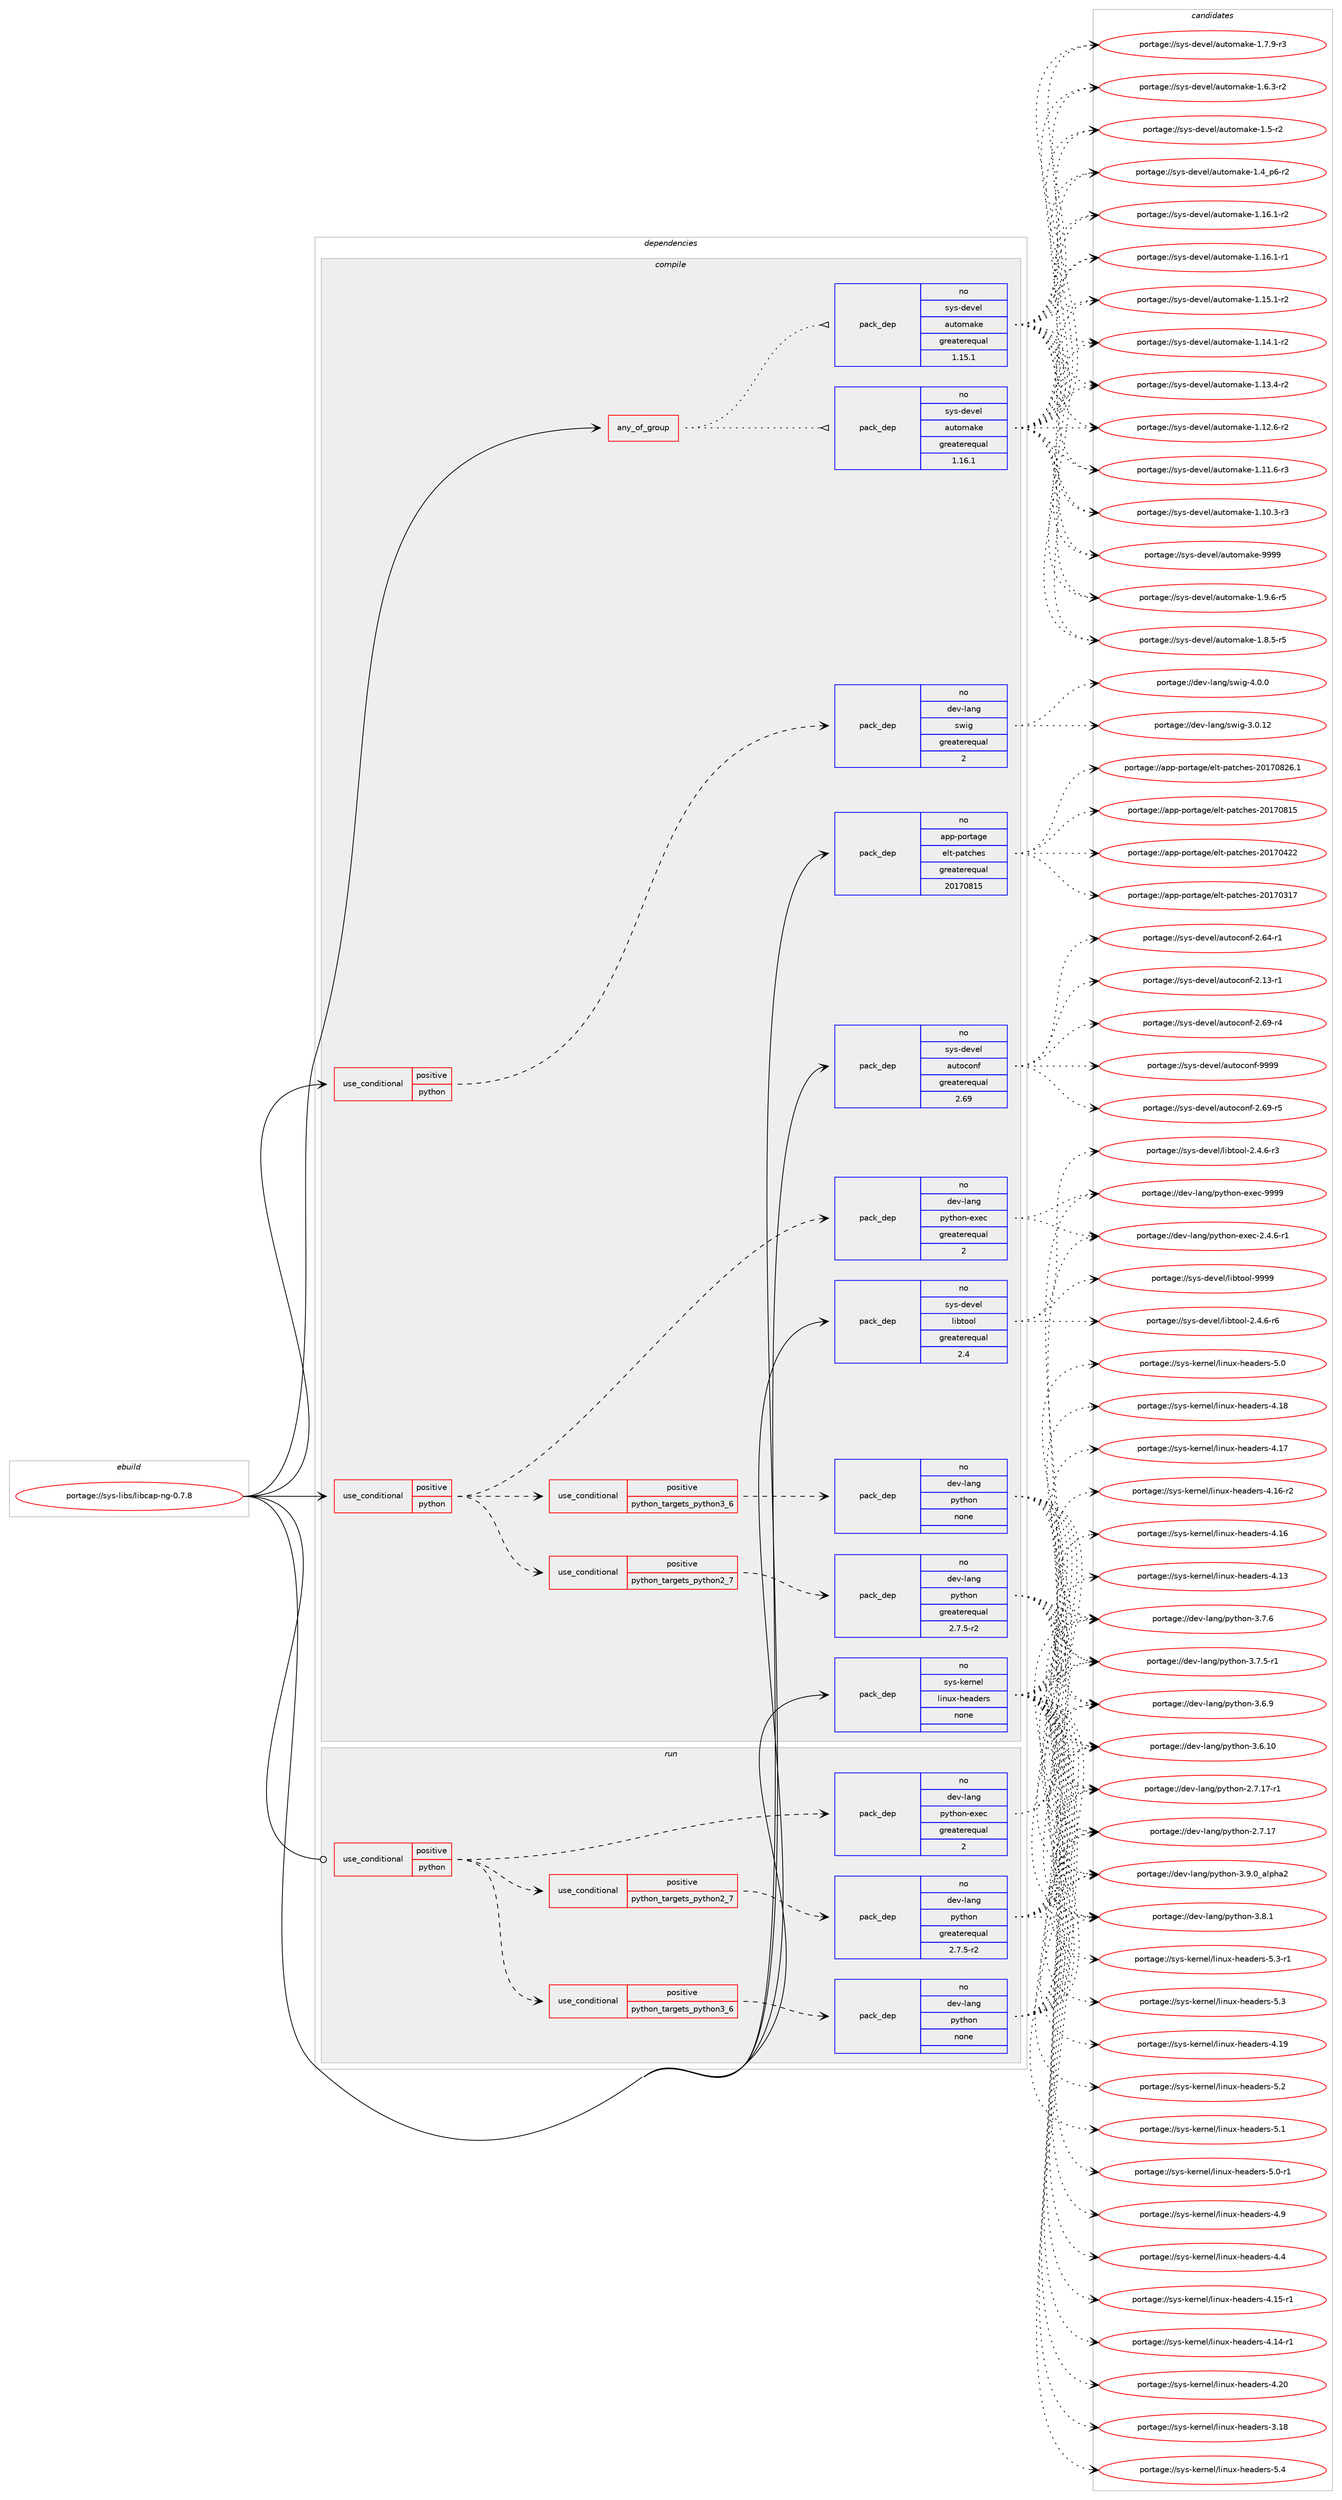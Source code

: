 digraph prolog {

# *************
# Graph options
# *************

newrank=true;
concentrate=true;
compound=true;
graph [rankdir=LR,fontname=Helvetica,fontsize=10,ranksep=1.5];#, ranksep=2.5, nodesep=0.2];
edge  [arrowhead=vee];
node  [fontname=Helvetica,fontsize=10];

# **********
# The ebuild
# **********

subgraph cluster_leftcol {
color=gray;
rank=same;
label=<<i>ebuild</i>>;
id [label="portage://sys-libs/libcap-ng-0.7.8", color=red, width=4, href="../sys-libs/libcap-ng-0.7.8.svg"];
}

# ****************
# The dependencies
# ****************

subgraph cluster_midcol {
color=gray;
label=<<i>dependencies</i>>;
subgraph cluster_compile {
fillcolor="#eeeeee";
style=filled;
label=<<i>compile</i>>;
subgraph any1083 {
dependency43710 [label=<<TABLE BORDER="0" CELLBORDER="1" CELLSPACING="0" CELLPADDING="4"><TR><TD CELLPADDING="10">any_of_group</TD></TR></TABLE>>, shape=none, color=red];subgraph pack34578 {
dependency43711 [label=<<TABLE BORDER="0" CELLBORDER="1" CELLSPACING="0" CELLPADDING="4" WIDTH="220"><TR><TD ROWSPAN="6" CELLPADDING="30">pack_dep</TD></TR><TR><TD WIDTH="110">no</TD></TR><TR><TD>sys-devel</TD></TR><TR><TD>automake</TD></TR><TR><TD>greaterequal</TD></TR><TR><TD>1.16.1</TD></TR></TABLE>>, shape=none, color=blue];
}
dependency43710:e -> dependency43711:w [weight=20,style="dotted",arrowhead="oinv"];
subgraph pack34579 {
dependency43712 [label=<<TABLE BORDER="0" CELLBORDER="1" CELLSPACING="0" CELLPADDING="4" WIDTH="220"><TR><TD ROWSPAN="6" CELLPADDING="30">pack_dep</TD></TR><TR><TD WIDTH="110">no</TD></TR><TR><TD>sys-devel</TD></TR><TR><TD>automake</TD></TR><TR><TD>greaterequal</TD></TR><TR><TD>1.15.1</TD></TR></TABLE>>, shape=none, color=blue];
}
dependency43710:e -> dependency43712:w [weight=20,style="dotted",arrowhead="oinv"];
}
id:e -> dependency43710:w [weight=20,style="solid",arrowhead="vee"];
subgraph cond7994 {
dependency43713 [label=<<TABLE BORDER="0" CELLBORDER="1" CELLSPACING="0" CELLPADDING="4"><TR><TD ROWSPAN="3" CELLPADDING="10">use_conditional</TD></TR><TR><TD>positive</TD></TR><TR><TD>python</TD></TR></TABLE>>, shape=none, color=red];
subgraph cond7995 {
dependency43714 [label=<<TABLE BORDER="0" CELLBORDER="1" CELLSPACING="0" CELLPADDING="4"><TR><TD ROWSPAN="3" CELLPADDING="10">use_conditional</TD></TR><TR><TD>positive</TD></TR><TR><TD>python_targets_python2_7</TD></TR></TABLE>>, shape=none, color=red];
subgraph pack34580 {
dependency43715 [label=<<TABLE BORDER="0" CELLBORDER="1" CELLSPACING="0" CELLPADDING="4" WIDTH="220"><TR><TD ROWSPAN="6" CELLPADDING="30">pack_dep</TD></TR><TR><TD WIDTH="110">no</TD></TR><TR><TD>dev-lang</TD></TR><TR><TD>python</TD></TR><TR><TD>greaterequal</TD></TR><TR><TD>2.7.5-r2</TD></TR></TABLE>>, shape=none, color=blue];
}
dependency43714:e -> dependency43715:w [weight=20,style="dashed",arrowhead="vee"];
}
dependency43713:e -> dependency43714:w [weight=20,style="dashed",arrowhead="vee"];
subgraph cond7996 {
dependency43716 [label=<<TABLE BORDER="0" CELLBORDER="1" CELLSPACING="0" CELLPADDING="4"><TR><TD ROWSPAN="3" CELLPADDING="10">use_conditional</TD></TR><TR><TD>positive</TD></TR><TR><TD>python_targets_python3_6</TD></TR></TABLE>>, shape=none, color=red];
subgraph pack34581 {
dependency43717 [label=<<TABLE BORDER="0" CELLBORDER="1" CELLSPACING="0" CELLPADDING="4" WIDTH="220"><TR><TD ROWSPAN="6" CELLPADDING="30">pack_dep</TD></TR><TR><TD WIDTH="110">no</TD></TR><TR><TD>dev-lang</TD></TR><TR><TD>python</TD></TR><TR><TD>none</TD></TR><TR><TD></TD></TR></TABLE>>, shape=none, color=blue];
}
dependency43716:e -> dependency43717:w [weight=20,style="dashed",arrowhead="vee"];
}
dependency43713:e -> dependency43716:w [weight=20,style="dashed",arrowhead="vee"];
subgraph pack34582 {
dependency43718 [label=<<TABLE BORDER="0" CELLBORDER="1" CELLSPACING="0" CELLPADDING="4" WIDTH="220"><TR><TD ROWSPAN="6" CELLPADDING="30">pack_dep</TD></TR><TR><TD WIDTH="110">no</TD></TR><TR><TD>dev-lang</TD></TR><TR><TD>python-exec</TD></TR><TR><TD>greaterequal</TD></TR><TR><TD>2</TD></TR></TABLE>>, shape=none, color=blue];
}
dependency43713:e -> dependency43718:w [weight=20,style="dashed",arrowhead="vee"];
}
id:e -> dependency43713:w [weight=20,style="solid",arrowhead="vee"];
subgraph cond7997 {
dependency43719 [label=<<TABLE BORDER="0" CELLBORDER="1" CELLSPACING="0" CELLPADDING="4"><TR><TD ROWSPAN="3" CELLPADDING="10">use_conditional</TD></TR><TR><TD>positive</TD></TR><TR><TD>python</TD></TR></TABLE>>, shape=none, color=red];
subgraph pack34583 {
dependency43720 [label=<<TABLE BORDER="0" CELLBORDER="1" CELLSPACING="0" CELLPADDING="4" WIDTH="220"><TR><TD ROWSPAN="6" CELLPADDING="30">pack_dep</TD></TR><TR><TD WIDTH="110">no</TD></TR><TR><TD>dev-lang</TD></TR><TR><TD>swig</TD></TR><TR><TD>greaterequal</TD></TR><TR><TD>2</TD></TR></TABLE>>, shape=none, color=blue];
}
dependency43719:e -> dependency43720:w [weight=20,style="dashed",arrowhead="vee"];
}
id:e -> dependency43719:w [weight=20,style="solid",arrowhead="vee"];
subgraph pack34584 {
dependency43721 [label=<<TABLE BORDER="0" CELLBORDER="1" CELLSPACING="0" CELLPADDING="4" WIDTH="220"><TR><TD ROWSPAN="6" CELLPADDING="30">pack_dep</TD></TR><TR><TD WIDTH="110">no</TD></TR><TR><TD>app-portage</TD></TR><TR><TD>elt-patches</TD></TR><TR><TD>greaterequal</TD></TR><TR><TD>20170815</TD></TR></TABLE>>, shape=none, color=blue];
}
id:e -> dependency43721:w [weight=20,style="solid",arrowhead="vee"];
subgraph pack34585 {
dependency43722 [label=<<TABLE BORDER="0" CELLBORDER="1" CELLSPACING="0" CELLPADDING="4" WIDTH="220"><TR><TD ROWSPAN="6" CELLPADDING="30">pack_dep</TD></TR><TR><TD WIDTH="110">no</TD></TR><TR><TD>sys-devel</TD></TR><TR><TD>autoconf</TD></TR><TR><TD>greaterequal</TD></TR><TR><TD>2.69</TD></TR></TABLE>>, shape=none, color=blue];
}
id:e -> dependency43722:w [weight=20,style="solid",arrowhead="vee"];
subgraph pack34586 {
dependency43723 [label=<<TABLE BORDER="0" CELLBORDER="1" CELLSPACING="0" CELLPADDING="4" WIDTH="220"><TR><TD ROWSPAN="6" CELLPADDING="30">pack_dep</TD></TR><TR><TD WIDTH="110">no</TD></TR><TR><TD>sys-devel</TD></TR><TR><TD>libtool</TD></TR><TR><TD>greaterequal</TD></TR><TR><TD>2.4</TD></TR></TABLE>>, shape=none, color=blue];
}
id:e -> dependency43723:w [weight=20,style="solid",arrowhead="vee"];
subgraph pack34587 {
dependency43724 [label=<<TABLE BORDER="0" CELLBORDER="1" CELLSPACING="0" CELLPADDING="4" WIDTH="220"><TR><TD ROWSPAN="6" CELLPADDING="30">pack_dep</TD></TR><TR><TD WIDTH="110">no</TD></TR><TR><TD>sys-kernel</TD></TR><TR><TD>linux-headers</TD></TR><TR><TD>none</TD></TR><TR><TD></TD></TR></TABLE>>, shape=none, color=blue];
}
id:e -> dependency43724:w [weight=20,style="solid",arrowhead="vee"];
}
subgraph cluster_compileandrun {
fillcolor="#eeeeee";
style=filled;
label=<<i>compile and run</i>>;
}
subgraph cluster_run {
fillcolor="#eeeeee";
style=filled;
label=<<i>run</i>>;
subgraph cond7998 {
dependency43725 [label=<<TABLE BORDER="0" CELLBORDER="1" CELLSPACING="0" CELLPADDING="4"><TR><TD ROWSPAN="3" CELLPADDING="10">use_conditional</TD></TR><TR><TD>positive</TD></TR><TR><TD>python</TD></TR></TABLE>>, shape=none, color=red];
subgraph cond7999 {
dependency43726 [label=<<TABLE BORDER="0" CELLBORDER="1" CELLSPACING="0" CELLPADDING="4"><TR><TD ROWSPAN="3" CELLPADDING="10">use_conditional</TD></TR><TR><TD>positive</TD></TR><TR><TD>python_targets_python2_7</TD></TR></TABLE>>, shape=none, color=red];
subgraph pack34588 {
dependency43727 [label=<<TABLE BORDER="0" CELLBORDER="1" CELLSPACING="0" CELLPADDING="4" WIDTH="220"><TR><TD ROWSPAN="6" CELLPADDING="30">pack_dep</TD></TR><TR><TD WIDTH="110">no</TD></TR><TR><TD>dev-lang</TD></TR><TR><TD>python</TD></TR><TR><TD>greaterequal</TD></TR><TR><TD>2.7.5-r2</TD></TR></TABLE>>, shape=none, color=blue];
}
dependency43726:e -> dependency43727:w [weight=20,style="dashed",arrowhead="vee"];
}
dependency43725:e -> dependency43726:w [weight=20,style="dashed",arrowhead="vee"];
subgraph cond8000 {
dependency43728 [label=<<TABLE BORDER="0" CELLBORDER="1" CELLSPACING="0" CELLPADDING="4"><TR><TD ROWSPAN="3" CELLPADDING="10">use_conditional</TD></TR><TR><TD>positive</TD></TR><TR><TD>python_targets_python3_6</TD></TR></TABLE>>, shape=none, color=red];
subgraph pack34589 {
dependency43729 [label=<<TABLE BORDER="0" CELLBORDER="1" CELLSPACING="0" CELLPADDING="4" WIDTH="220"><TR><TD ROWSPAN="6" CELLPADDING="30">pack_dep</TD></TR><TR><TD WIDTH="110">no</TD></TR><TR><TD>dev-lang</TD></TR><TR><TD>python</TD></TR><TR><TD>none</TD></TR><TR><TD></TD></TR></TABLE>>, shape=none, color=blue];
}
dependency43728:e -> dependency43729:w [weight=20,style="dashed",arrowhead="vee"];
}
dependency43725:e -> dependency43728:w [weight=20,style="dashed",arrowhead="vee"];
subgraph pack34590 {
dependency43730 [label=<<TABLE BORDER="0" CELLBORDER="1" CELLSPACING="0" CELLPADDING="4" WIDTH="220"><TR><TD ROWSPAN="6" CELLPADDING="30">pack_dep</TD></TR><TR><TD WIDTH="110">no</TD></TR><TR><TD>dev-lang</TD></TR><TR><TD>python-exec</TD></TR><TR><TD>greaterequal</TD></TR><TR><TD>2</TD></TR></TABLE>>, shape=none, color=blue];
}
dependency43725:e -> dependency43730:w [weight=20,style="dashed",arrowhead="vee"];
}
id:e -> dependency43725:w [weight=20,style="solid",arrowhead="odot"];
}
}

# **************
# The candidates
# **************

subgraph cluster_choices {
rank=same;
color=gray;
label=<<i>candidates</i>>;

subgraph choice34578 {
color=black;
nodesep=1;
choice115121115451001011181011084797117116111109971071014557575757 [label="portage://sys-devel/automake-9999", color=red, width=4,href="../sys-devel/automake-9999.svg"];
choice115121115451001011181011084797117116111109971071014549465746544511453 [label="portage://sys-devel/automake-1.9.6-r5", color=red, width=4,href="../sys-devel/automake-1.9.6-r5.svg"];
choice115121115451001011181011084797117116111109971071014549465646534511453 [label="portage://sys-devel/automake-1.8.5-r5", color=red, width=4,href="../sys-devel/automake-1.8.5-r5.svg"];
choice115121115451001011181011084797117116111109971071014549465546574511451 [label="portage://sys-devel/automake-1.7.9-r3", color=red, width=4,href="../sys-devel/automake-1.7.9-r3.svg"];
choice115121115451001011181011084797117116111109971071014549465446514511450 [label="portage://sys-devel/automake-1.6.3-r2", color=red, width=4,href="../sys-devel/automake-1.6.3-r2.svg"];
choice11512111545100101118101108479711711611110997107101454946534511450 [label="portage://sys-devel/automake-1.5-r2", color=red, width=4,href="../sys-devel/automake-1.5-r2.svg"];
choice115121115451001011181011084797117116111109971071014549465295112544511450 [label="portage://sys-devel/automake-1.4_p6-r2", color=red, width=4,href="../sys-devel/automake-1.4_p6-r2.svg"];
choice11512111545100101118101108479711711611110997107101454946495446494511450 [label="portage://sys-devel/automake-1.16.1-r2", color=red, width=4,href="../sys-devel/automake-1.16.1-r2.svg"];
choice11512111545100101118101108479711711611110997107101454946495446494511449 [label="portage://sys-devel/automake-1.16.1-r1", color=red, width=4,href="../sys-devel/automake-1.16.1-r1.svg"];
choice11512111545100101118101108479711711611110997107101454946495346494511450 [label="portage://sys-devel/automake-1.15.1-r2", color=red, width=4,href="../sys-devel/automake-1.15.1-r2.svg"];
choice11512111545100101118101108479711711611110997107101454946495246494511450 [label="portage://sys-devel/automake-1.14.1-r2", color=red, width=4,href="../sys-devel/automake-1.14.1-r2.svg"];
choice11512111545100101118101108479711711611110997107101454946495146524511450 [label="portage://sys-devel/automake-1.13.4-r2", color=red, width=4,href="../sys-devel/automake-1.13.4-r2.svg"];
choice11512111545100101118101108479711711611110997107101454946495046544511450 [label="portage://sys-devel/automake-1.12.6-r2", color=red, width=4,href="../sys-devel/automake-1.12.6-r2.svg"];
choice11512111545100101118101108479711711611110997107101454946494946544511451 [label="portage://sys-devel/automake-1.11.6-r3", color=red, width=4,href="../sys-devel/automake-1.11.6-r3.svg"];
choice11512111545100101118101108479711711611110997107101454946494846514511451 [label="portage://sys-devel/automake-1.10.3-r3", color=red, width=4,href="../sys-devel/automake-1.10.3-r3.svg"];
dependency43711:e -> choice115121115451001011181011084797117116111109971071014557575757:w [style=dotted,weight="100"];
dependency43711:e -> choice115121115451001011181011084797117116111109971071014549465746544511453:w [style=dotted,weight="100"];
dependency43711:e -> choice115121115451001011181011084797117116111109971071014549465646534511453:w [style=dotted,weight="100"];
dependency43711:e -> choice115121115451001011181011084797117116111109971071014549465546574511451:w [style=dotted,weight="100"];
dependency43711:e -> choice115121115451001011181011084797117116111109971071014549465446514511450:w [style=dotted,weight="100"];
dependency43711:e -> choice11512111545100101118101108479711711611110997107101454946534511450:w [style=dotted,weight="100"];
dependency43711:e -> choice115121115451001011181011084797117116111109971071014549465295112544511450:w [style=dotted,weight="100"];
dependency43711:e -> choice11512111545100101118101108479711711611110997107101454946495446494511450:w [style=dotted,weight="100"];
dependency43711:e -> choice11512111545100101118101108479711711611110997107101454946495446494511449:w [style=dotted,weight="100"];
dependency43711:e -> choice11512111545100101118101108479711711611110997107101454946495346494511450:w [style=dotted,weight="100"];
dependency43711:e -> choice11512111545100101118101108479711711611110997107101454946495246494511450:w [style=dotted,weight="100"];
dependency43711:e -> choice11512111545100101118101108479711711611110997107101454946495146524511450:w [style=dotted,weight="100"];
dependency43711:e -> choice11512111545100101118101108479711711611110997107101454946495046544511450:w [style=dotted,weight="100"];
dependency43711:e -> choice11512111545100101118101108479711711611110997107101454946494946544511451:w [style=dotted,weight="100"];
dependency43711:e -> choice11512111545100101118101108479711711611110997107101454946494846514511451:w [style=dotted,weight="100"];
}
subgraph choice34579 {
color=black;
nodesep=1;
choice115121115451001011181011084797117116111109971071014557575757 [label="portage://sys-devel/automake-9999", color=red, width=4,href="../sys-devel/automake-9999.svg"];
choice115121115451001011181011084797117116111109971071014549465746544511453 [label="portage://sys-devel/automake-1.9.6-r5", color=red, width=4,href="../sys-devel/automake-1.9.6-r5.svg"];
choice115121115451001011181011084797117116111109971071014549465646534511453 [label="portage://sys-devel/automake-1.8.5-r5", color=red, width=4,href="../sys-devel/automake-1.8.5-r5.svg"];
choice115121115451001011181011084797117116111109971071014549465546574511451 [label="portage://sys-devel/automake-1.7.9-r3", color=red, width=4,href="../sys-devel/automake-1.7.9-r3.svg"];
choice115121115451001011181011084797117116111109971071014549465446514511450 [label="portage://sys-devel/automake-1.6.3-r2", color=red, width=4,href="../sys-devel/automake-1.6.3-r2.svg"];
choice11512111545100101118101108479711711611110997107101454946534511450 [label="portage://sys-devel/automake-1.5-r2", color=red, width=4,href="../sys-devel/automake-1.5-r2.svg"];
choice115121115451001011181011084797117116111109971071014549465295112544511450 [label="portage://sys-devel/automake-1.4_p6-r2", color=red, width=4,href="../sys-devel/automake-1.4_p6-r2.svg"];
choice11512111545100101118101108479711711611110997107101454946495446494511450 [label="portage://sys-devel/automake-1.16.1-r2", color=red, width=4,href="../sys-devel/automake-1.16.1-r2.svg"];
choice11512111545100101118101108479711711611110997107101454946495446494511449 [label="portage://sys-devel/automake-1.16.1-r1", color=red, width=4,href="../sys-devel/automake-1.16.1-r1.svg"];
choice11512111545100101118101108479711711611110997107101454946495346494511450 [label="portage://sys-devel/automake-1.15.1-r2", color=red, width=4,href="../sys-devel/automake-1.15.1-r2.svg"];
choice11512111545100101118101108479711711611110997107101454946495246494511450 [label="portage://sys-devel/automake-1.14.1-r2", color=red, width=4,href="../sys-devel/automake-1.14.1-r2.svg"];
choice11512111545100101118101108479711711611110997107101454946495146524511450 [label="portage://sys-devel/automake-1.13.4-r2", color=red, width=4,href="../sys-devel/automake-1.13.4-r2.svg"];
choice11512111545100101118101108479711711611110997107101454946495046544511450 [label="portage://sys-devel/automake-1.12.6-r2", color=red, width=4,href="../sys-devel/automake-1.12.6-r2.svg"];
choice11512111545100101118101108479711711611110997107101454946494946544511451 [label="portage://sys-devel/automake-1.11.6-r3", color=red, width=4,href="../sys-devel/automake-1.11.6-r3.svg"];
choice11512111545100101118101108479711711611110997107101454946494846514511451 [label="portage://sys-devel/automake-1.10.3-r3", color=red, width=4,href="../sys-devel/automake-1.10.3-r3.svg"];
dependency43712:e -> choice115121115451001011181011084797117116111109971071014557575757:w [style=dotted,weight="100"];
dependency43712:e -> choice115121115451001011181011084797117116111109971071014549465746544511453:w [style=dotted,weight="100"];
dependency43712:e -> choice115121115451001011181011084797117116111109971071014549465646534511453:w [style=dotted,weight="100"];
dependency43712:e -> choice115121115451001011181011084797117116111109971071014549465546574511451:w [style=dotted,weight="100"];
dependency43712:e -> choice115121115451001011181011084797117116111109971071014549465446514511450:w [style=dotted,weight="100"];
dependency43712:e -> choice11512111545100101118101108479711711611110997107101454946534511450:w [style=dotted,weight="100"];
dependency43712:e -> choice115121115451001011181011084797117116111109971071014549465295112544511450:w [style=dotted,weight="100"];
dependency43712:e -> choice11512111545100101118101108479711711611110997107101454946495446494511450:w [style=dotted,weight="100"];
dependency43712:e -> choice11512111545100101118101108479711711611110997107101454946495446494511449:w [style=dotted,weight="100"];
dependency43712:e -> choice11512111545100101118101108479711711611110997107101454946495346494511450:w [style=dotted,weight="100"];
dependency43712:e -> choice11512111545100101118101108479711711611110997107101454946495246494511450:w [style=dotted,weight="100"];
dependency43712:e -> choice11512111545100101118101108479711711611110997107101454946495146524511450:w [style=dotted,weight="100"];
dependency43712:e -> choice11512111545100101118101108479711711611110997107101454946495046544511450:w [style=dotted,weight="100"];
dependency43712:e -> choice11512111545100101118101108479711711611110997107101454946494946544511451:w [style=dotted,weight="100"];
dependency43712:e -> choice11512111545100101118101108479711711611110997107101454946494846514511451:w [style=dotted,weight="100"];
}
subgraph choice34580 {
color=black;
nodesep=1;
choice10010111845108971101034711212111610411111045514657464895971081121049750 [label="portage://dev-lang/python-3.9.0_alpha2", color=red, width=4,href="../dev-lang/python-3.9.0_alpha2.svg"];
choice100101118451089711010347112121116104111110455146564649 [label="portage://dev-lang/python-3.8.1", color=red, width=4,href="../dev-lang/python-3.8.1.svg"];
choice100101118451089711010347112121116104111110455146554654 [label="portage://dev-lang/python-3.7.6", color=red, width=4,href="../dev-lang/python-3.7.6.svg"];
choice1001011184510897110103471121211161041111104551465546534511449 [label="portage://dev-lang/python-3.7.5-r1", color=red, width=4,href="../dev-lang/python-3.7.5-r1.svg"];
choice100101118451089711010347112121116104111110455146544657 [label="portage://dev-lang/python-3.6.9", color=red, width=4,href="../dev-lang/python-3.6.9.svg"];
choice10010111845108971101034711212111610411111045514654464948 [label="portage://dev-lang/python-3.6.10", color=red, width=4,href="../dev-lang/python-3.6.10.svg"];
choice100101118451089711010347112121116104111110455046554649554511449 [label="portage://dev-lang/python-2.7.17-r1", color=red, width=4,href="../dev-lang/python-2.7.17-r1.svg"];
choice10010111845108971101034711212111610411111045504655464955 [label="portage://dev-lang/python-2.7.17", color=red, width=4,href="../dev-lang/python-2.7.17.svg"];
dependency43715:e -> choice10010111845108971101034711212111610411111045514657464895971081121049750:w [style=dotted,weight="100"];
dependency43715:e -> choice100101118451089711010347112121116104111110455146564649:w [style=dotted,weight="100"];
dependency43715:e -> choice100101118451089711010347112121116104111110455146554654:w [style=dotted,weight="100"];
dependency43715:e -> choice1001011184510897110103471121211161041111104551465546534511449:w [style=dotted,weight="100"];
dependency43715:e -> choice100101118451089711010347112121116104111110455146544657:w [style=dotted,weight="100"];
dependency43715:e -> choice10010111845108971101034711212111610411111045514654464948:w [style=dotted,weight="100"];
dependency43715:e -> choice100101118451089711010347112121116104111110455046554649554511449:w [style=dotted,weight="100"];
dependency43715:e -> choice10010111845108971101034711212111610411111045504655464955:w [style=dotted,weight="100"];
}
subgraph choice34581 {
color=black;
nodesep=1;
choice10010111845108971101034711212111610411111045514657464895971081121049750 [label="portage://dev-lang/python-3.9.0_alpha2", color=red, width=4,href="../dev-lang/python-3.9.0_alpha2.svg"];
choice100101118451089711010347112121116104111110455146564649 [label="portage://dev-lang/python-3.8.1", color=red, width=4,href="../dev-lang/python-3.8.1.svg"];
choice100101118451089711010347112121116104111110455146554654 [label="portage://dev-lang/python-3.7.6", color=red, width=4,href="../dev-lang/python-3.7.6.svg"];
choice1001011184510897110103471121211161041111104551465546534511449 [label="portage://dev-lang/python-3.7.5-r1", color=red, width=4,href="../dev-lang/python-3.7.5-r1.svg"];
choice100101118451089711010347112121116104111110455146544657 [label="portage://dev-lang/python-3.6.9", color=red, width=4,href="../dev-lang/python-3.6.9.svg"];
choice10010111845108971101034711212111610411111045514654464948 [label="portage://dev-lang/python-3.6.10", color=red, width=4,href="../dev-lang/python-3.6.10.svg"];
choice100101118451089711010347112121116104111110455046554649554511449 [label="portage://dev-lang/python-2.7.17-r1", color=red, width=4,href="../dev-lang/python-2.7.17-r1.svg"];
choice10010111845108971101034711212111610411111045504655464955 [label="portage://dev-lang/python-2.7.17", color=red, width=4,href="../dev-lang/python-2.7.17.svg"];
dependency43717:e -> choice10010111845108971101034711212111610411111045514657464895971081121049750:w [style=dotted,weight="100"];
dependency43717:e -> choice100101118451089711010347112121116104111110455146564649:w [style=dotted,weight="100"];
dependency43717:e -> choice100101118451089711010347112121116104111110455146554654:w [style=dotted,weight="100"];
dependency43717:e -> choice1001011184510897110103471121211161041111104551465546534511449:w [style=dotted,weight="100"];
dependency43717:e -> choice100101118451089711010347112121116104111110455146544657:w [style=dotted,weight="100"];
dependency43717:e -> choice10010111845108971101034711212111610411111045514654464948:w [style=dotted,weight="100"];
dependency43717:e -> choice100101118451089711010347112121116104111110455046554649554511449:w [style=dotted,weight="100"];
dependency43717:e -> choice10010111845108971101034711212111610411111045504655464955:w [style=dotted,weight="100"];
}
subgraph choice34582 {
color=black;
nodesep=1;
choice10010111845108971101034711212111610411111045101120101994557575757 [label="portage://dev-lang/python-exec-9999", color=red, width=4,href="../dev-lang/python-exec-9999.svg"];
choice10010111845108971101034711212111610411111045101120101994550465246544511449 [label="portage://dev-lang/python-exec-2.4.6-r1", color=red, width=4,href="../dev-lang/python-exec-2.4.6-r1.svg"];
dependency43718:e -> choice10010111845108971101034711212111610411111045101120101994557575757:w [style=dotted,weight="100"];
dependency43718:e -> choice10010111845108971101034711212111610411111045101120101994550465246544511449:w [style=dotted,weight="100"];
}
subgraph choice34583 {
color=black;
nodesep=1;
choice100101118451089711010347115119105103455246484648 [label="portage://dev-lang/swig-4.0.0", color=red, width=4,href="../dev-lang/swig-4.0.0.svg"];
choice10010111845108971101034711511910510345514648464950 [label="portage://dev-lang/swig-3.0.12", color=red, width=4,href="../dev-lang/swig-3.0.12.svg"];
dependency43720:e -> choice100101118451089711010347115119105103455246484648:w [style=dotted,weight="100"];
dependency43720:e -> choice10010111845108971101034711511910510345514648464950:w [style=dotted,weight="100"];
}
subgraph choice34584 {
color=black;
nodesep=1;
choice971121124511211111411697103101471011081164511297116991041011154550484955485650544649 [label="portage://app-portage/elt-patches-20170826.1", color=red, width=4,href="../app-portage/elt-patches-20170826.1.svg"];
choice97112112451121111141169710310147101108116451129711699104101115455048495548564953 [label="portage://app-portage/elt-patches-20170815", color=red, width=4,href="../app-portage/elt-patches-20170815.svg"];
choice97112112451121111141169710310147101108116451129711699104101115455048495548525050 [label="portage://app-portage/elt-patches-20170422", color=red, width=4,href="../app-portage/elt-patches-20170422.svg"];
choice97112112451121111141169710310147101108116451129711699104101115455048495548514955 [label="portage://app-portage/elt-patches-20170317", color=red, width=4,href="../app-portage/elt-patches-20170317.svg"];
dependency43721:e -> choice971121124511211111411697103101471011081164511297116991041011154550484955485650544649:w [style=dotted,weight="100"];
dependency43721:e -> choice97112112451121111141169710310147101108116451129711699104101115455048495548564953:w [style=dotted,weight="100"];
dependency43721:e -> choice97112112451121111141169710310147101108116451129711699104101115455048495548525050:w [style=dotted,weight="100"];
dependency43721:e -> choice97112112451121111141169710310147101108116451129711699104101115455048495548514955:w [style=dotted,weight="100"];
}
subgraph choice34585 {
color=black;
nodesep=1;
choice115121115451001011181011084797117116111991111101024557575757 [label="portage://sys-devel/autoconf-9999", color=red, width=4,href="../sys-devel/autoconf-9999.svg"];
choice1151211154510010111810110847971171161119911111010245504654574511453 [label="portage://sys-devel/autoconf-2.69-r5", color=red, width=4,href="../sys-devel/autoconf-2.69-r5.svg"];
choice1151211154510010111810110847971171161119911111010245504654574511452 [label="portage://sys-devel/autoconf-2.69-r4", color=red, width=4,href="../sys-devel/autoconf-2.69-r4.svg"];
choice1151211154510010111810110847971171161119911111010245504654524511449 [label="portage://sys-devel/autoconf-2.64-r1", color=red, width=4,href="../sys-devel/autoconf-2.64-r1.svg"];
choice1151211154510010111810110847971171161119911111010245504649514511449 [label="portage://sys-devel/autoconf-2.13-r1", color=red, width=4,href="../sys-devel/autoconf-2.13-r1.svg"];
dependency43722:e -> choice115121115451001011181011084797117116111991111101024557575757:w [style=dotted,weight="100"];
dependency43722:e -> choice1151211154510010111810110847971171161119911111010245504654574511453:w [style=dotted,weight="100"];
dependency43722:e -> choice1151211154510010111810110847971171161119911111010245504654574511452:w [style=dotted,weight="100"];
dependency43722:e -> choice1151211154510010111810110847971171161119911111010245504654524511449:w [style=dotted,weight="100"];
dependency43722:e -> choice1151211154510010111810110847971171161119911111010245504649514511449:w [style=dotted,weight="100"];
}
subgraph choice34586 {
color=black;
nodesep=1;
choice1151211154510010111810110847108105981161111111084557575757 [label="portage://sys-devel/libtool-9999", color=red, width=4,href="../sys-devel/libtool-9999.svg"];
choice1151211154510010111810110847108105981161111111084550465246544511454 [label="portage://sys-devel/libtool-2.4.6-r6", color=red, width=4,href="../sys-devel/libtool-2.4.6-r6.svg"];
choice1151211154510010111810110847108105981161111111084550465246544511451 [label="portage://sys-devel/libtool-2.4.6-r3", color=red, width=4,href="../sys-devel/libtool-2.4.6-r3.svg"];
dependency43723:e -> choice1151211154510010111810110847108105981161111111084557575757:w [style=dotted,weight="100"];
dependency43723:e -> choice1151211154510010111810110847108105981161111111084550465246544511454:w [style=dotted,weight="100"];
dependency43723:e -> choice1151211154510010111810110847108105981161111111084550465246544511451:w [style=dotted,weight="100"];
}
subgraph choice34587 {
color=black;
nodesep=1;
choice1151211154510710111411010110847108105110117120451041019710010111411545534652 [label="portage://sys-kernel/linux-headers-5.4", color=red, width=4,href="../sys-kernel/linux-headers-5.4.svg"];
choice11512111545107101114110101108471081051101171204510410197100101114115455346514511449 [label="portage://sys-kernel/linux-headers-5.3-r1", color=red, width=4,href="../sys-kernel/linux-headers-5.3-r1.svg"];
choice1151211154510710111411010110847108105110117120451041019710010111411545534651 [label="portage://sys-kernel/linux-headers-5.3", color=red, width=4,href="../sys-kernel/linux-headers-5.3.svg"];
choice1151211154510710111411010110847108105110117120451041019710010111411545534650 [label="portage://sys-kernel/linux-headers-5.2", color=red, width=4,href="../sys-kernel/linux-headers-5.2.svg"];
choice1151211154510710111411010110847108105110117120451041019710010111411545534649 [label="portage://sys-kernel/linux-headers-5.1", color=red, width=4,href="../sys-kernel/linux-headers-5.1.svg"];
choice11512111545107101114110101108471081051101171204510410197100101114115455346484511449 [label="portage://sys-kernel/linux-headers-5.0-r1", color=red, width=4,href="../sys-kernel/linux-headers-5.0-r1.svg"];
choice1151211154510710111411010110847108105110117120451041019710010111411545534648 [label="portage://sys-kernel/linux-headers-5.0", color=red, width=4,href="../sys-kernel/linux-headers-5.0.svg"];
choice1151211154510710111411010110847108105110117120451041019710010111411545524657 [label="portage://sys-kernel/linux-headers-4.9", color=red, width=4,href="../sys-kernel/linux-headers-4.9.svg"];
choice1151211154510710111411010110847108105110117120451041019710010111411545524652 [label="portage://sys-kernel/linux-headers-4.4", color=red, width=4,href="../sys-kernel/linux-headers-4.4.svg"];
choice115121115451071011141101011084710810511011712045104101971001011141154552465048 [label="portage://sys-kernel/linux-headers-4.20", color=red, width=4,href="../sys-kernel/linux-headers-4.20.svg"];
choice115121115451071011141101011084710810511011712045104101971001011141154552464957 [label="portage://sys-kernel/linux-headers-4.19", color=red, width=4,href="../sys-kernel/linux-headers-4.19.svg"];
choice115121115451071011141101011084710810511011712045104101971001011141154552464956 [label="portage://sys-kernel/linux-headers-4.18", color=red, width=4,href="../sys-kernel/linux-headers-4.18.svg"];
choice115121115451071011141101011084710810511011712045104101971001011141154552464955 [label="portage://sys-kernel/linux-headers-4.17", color=red, width=4,href="../sys-kernel/linux-headers-4.17.svg"];
choice1151211154510710111411010110847108105110117120451041019710010111411545524649544511450 [label="portage://sys-kernel/linux-headers-4.16-r2", color=red, width=4,href="../sys-kernel/linux-headers-4.16-r2.svg"];
choice115121115451071011141101011084710810511011712045104101971001011141154552464954 [label="portage://sys-kernel/linux-headers-4.16", color=red, width=4,href="../sys-kernel/linux-headers-4.16.svg"];
choice1151211154510710111411010110847108105110117120451041019710010111411545524649534511449 [label="portage://sys-kernel/linux-headers-4.15-r1", color=red, width=4,href="../sys-kernel/linux-headers-4.15-r1.svg"];
choice1151211154510710111411010110847108105110117120451041019710010111411545524649524511449 [label="portage://sys-kernel/linux-headers-4.14-r1", color=red, width=4,href="../sys-kernel/linux-headers-4.14-r1.svg"];
choice115121115451071011141101011084710810511011712045104101971001011141154552464951 [label="portage://sys-kernel/linux-headers-4.13", color=red, width=4,href="../sys-kernel/linux-headers-4.13.svg"];
choice115121115451071011141101011084710810511011712045104101971001011141154551464956 [label="portage://sys-kernel/linux-headers-3.18", color=red, width=4,href="../sys-kernel/linux-headers-3.18.svg"];
dependency43724:e -> choice1151211154510710111411010110847108105110117120451041019710010111411545534652:w [style=dotted,weight="100"];
dependency43724:e -> choice11512111545107101114110101108471081051101171204510410197100101114115455346514511449:w [style=dotted,weight="100"];
dependency43724:e -> choice1151211154510710111411010110847108105110117120451041019710010111411545534651:w [style=dotted,weight="100"];
dependency43724:e -> choice1151211154510710111411010110847108105110117120451041019710010111411545534650:w [style=dotted,weight="100"];
dependency43724:e -> choice1151211154510710111411010110847108105110117120451041019710010111411545534649:w [style=dotted,weight="100"];
dependency43724:e -> choice11512111545107101114110101108471081051101171204510410197100101114115455346484511449:w [style=dotted,weight="100"];
dependency43724:e -> choice1151211154510710111411010110847108105110117120451041019710010111411545534648:w [style=dotted,weight="100"];
dependency43724:e -> choice1151211154510710111411010110847108105110117120451041019710010111411545524657:w [style=dotted,weight="100"];
dependency43724:e -> choice1151211154510710111411010110847108105110117120451041019710010111411545524652:w [style=dotted,weight="100"];
dependency43724:e -> choice115121115451071011141101011084710810511011712045104101971001011141154552465048:w [style=dotted,weight="100"];
dependency43724:e -> choice115121115451071011141101011084710810511011712045104101971001011141154552464957:w [style=dotted,weight="100"];
dependency43724:e -> choice115121115451071011141101011084710810511011712045104101971001011141154552464956:w [style=dotted,weight="100"];
dependency43724:e -> choice115121115451071011141101011084710810511011712045104101971001011141154552464955:w [style=dotted,weight="100"];
dependency43724:e -> choice1151211154510710111411010110847108105110117120451041019710010111411545524649544511450:w [style=dotted,weight="100"];
dependency43724:e -> choice115121115451071011141101011084710810511011712045104101971001011141154552464954:w [style=dotted,weight="100"];
dependency43724:e -> choice1151211154510710111411010110847108105110117120451041019710010111411545524649534511449:w [style=dotted,weight="100"];
dependency43724:e -> choice1151211154510710111411010110847108105110117120451041019710010111411545524649524511449:w [style=dotted,weight="100"];
dependency43724:e -> choice115121115451071011141101011084710810511011712045104101971001011141154552464951:w [style=dotted,weight="100"];
dependency43724:e -> choice115121115451071011141101011084710810511011712045104101971001011141154551464956:w [style=dotted,weight="100"];
}
subgraph choice34588 {
color=black;
nodesep=1;
choice10010111845108971101034711212111610411111045514657464895971081121049750 [label="portage://dev-lang/python-3.9.0_alpha2", color=red, width=4,href="../dev-lang/python-3.9.0_alpha2.svg"];
choice100101118451089711010347112121116104111110455146564649 [label="portage://dev-lang/python-3.8.1", color=red, width=4,href="../dev-lang/python-3.8.1.svg"];
choice100101118451089711010347112121116104111110455146554654 [label="portage://dev-lang/python-3.7.6", color=red, width=4,href="../dev-lang/python-3.7.6.svg"];
choice1001011184510897110103471121211161041111104551465546534511449 [label="portage://dev-lang/python-3.7.5-r1", color=red, width=4,href="../dev-lang/python-3.7.5-r1.svg"];
choice100101118451089711010347112121116104111110455146544657 [label="portage://dev-lang/python-3.6.9", color=red, width=4,href="../dev-lang/python-3.6.9.svg"];
choice10010111845108971101034711212111610411111045514654464948 [label="portage://dev-lang/python-3.6.10", color=red, width=4,href="../dev-lang/python-3.6.10.svg"];
choice100101118451089711010347112121116104111110455046554649554511449 [label="portage://dev-lang/python-2.7.17-r1", color=red, width=4,href="../dev-lang/python-2.7.17-r1.svg"];
choice10010111845108971101034711212111610411111045504655464955 [label="portage://dev-lang/python-2.7.17", color=red, width=4,href="../dev-lang/python-2.7.17.svg"];
dependency43727:e -> choice10010111845108971101034711212111610411111045514657464895971081121049750:w [style=dotted,weight="100"];
dependency43727:e -> choice100101118451089711010347112121116104111110455146564649:w [style=dotted,weight="100"];
dependency43727:e -> choice100101118451089711010347112121116104111110455146554654:w [style=dotted,weight="100"];
dependency43727:e -> choice1001011184510897110103471121211161041111104551465546534511449:w [style=dotted,weight="100"];
dependency43727:e -> choice100101118451089711010347112121116104111110455146544657:w [style=dotted,weight="100"];
dependency43727:e -> choice10010111845108971101034711212111610411111045514654464948:w [style=dotted,weight="100"];
dependency43727:e -> choice100101118451089711010347112121116104111110455046554649554511449:w [style=dotted,weight="100"];
dependency43727:e -> choice10010111845108971101034711212111610411111045504655464955:w [style=dotted,weight="100"];
}
subgraph choice34589 {
color=black;
nodesep=1;
choice10010111845108971101034711212111610411111045514657464895971081121049750 [label="portage://dev-lang/python-3.9.0_alpha2", color=red, width=4,href="../dev-lang/python-3.9.0_alpha2.svg"];
choice100101118451089711010347112121116104111110455146564649 [label="portage://dev-lang/python-3.8.1", color=red, width=4,href="../dev-lang/python-3.8.1.svg"];
choice100101118451089711010347112121116104111110455146554654 [label="portage://dev-lang/python-3.7.6", color=red, width=4,href="../dev-lang/python-3.7.6.svg"];
choice1001011184510897110103471121211161041111104551465546534511449 [label="portage://dev-lang/python-3.7.5-r1", color=red, width=4,href="../dev-lang/python-3.7.5-r1.svg"];
choice100101118451089711010347112121116104111110455146544657 [label="portage://dev-lang/python-3.6.9", color=red, width=4,href="../dev-lang/python-3.6.9.svg"];
choice10010111845108971101034711212111610411111045514654464948 [label="portage://dev-lang/python-3.6.10", color=red, width=4,href="../dev-lang/python-3.6.10.svg"];
choice100101118451089711010347112121116104111110455046554649554511449 [label="portage://dev-lang/python-2.7.17-r1", color=red, width=4,href="../dev-lang/python-2.7.17-r1.svg"];
choice10010111845108971101034711212111610411111045504655464955 [label="portage://dev-lang/python-2.7.17", color=red, width=4,href="../dev-lang/python-2.7.17.svg"];
dependency43729:e -> choice10010111845108971101034711212111610411111045514657464895971081121049750:w [style=dotted,weight="100"];
dependency43729:e -> choice100101118451089711010347112121116104111110455146564649:w [style=dotted,weight="100"];
dependency43729:e -> choice100101118451089711010347112121116104111110455146554654:w [style=dotted,weight="100"];
dependency43729:e -> choice1001011184510897110103471121211161041111104551465546534511449:w [style=dotted,weight="100"];
dependency43729:e -> choice100101118451089711010347112121116104111110455146544657:w [style=dotted,weight="100"];
dependency43729:e -> choice10010111845108971101034711212111610411111045514654464948:w [style=dotted,weight="100"];
dependency43729:e -> choice100101118451089711010347112121116104111110455046554649554511449:w [style=dotted,weight="100"];
dependency43729:e -> choice10010111845108971101034711212111610411111045504655464955:w [style=dotted,weight="100"];
}
subgraph choice34590 {
color=black;
nodesep=1;
choice10010111845108971101034711212111610411111045101120101994557575757 [label="portage://dev-lang/python-exec-9999", color=red, width=4,href="../dev-lang/python-exec-9999.svg"];
choice10010111845108971101034711212111610411111045101120101994550465246544511449 [label="portage://dev-lang/python-exec-2.4.6-r1", color=red, width=4,href="../dev-lang/python-exec-2.4.6-r1.svg"];
dependency43730:e -> choice10010111845108971101034711212111610411111045101120101994557575757:w [style=dotted,weight="100"];
dependency43730:e -> choice10010111845108971101034711212111610411111045101120101994550465246544511449:w [style=dotted,weight="100"];
}
}

}
